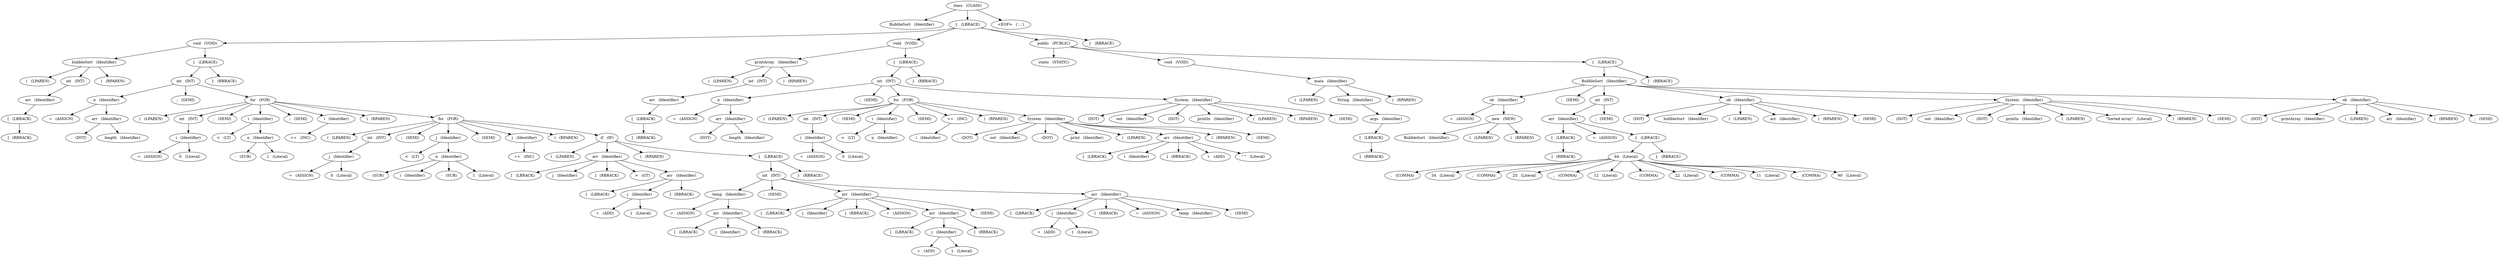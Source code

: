 digraph G {
	graph [bb="0,0,8214.1,972"];
	node [label="\N"];
	"class        CLASS    (0)"	 [height=0.5,
		label="class   (CLASS)",
		pos="3162,954",
		width=1.8957];
	"BubbleSort        Identifier    (1)"	 [height=0.5,
		label="BubbleSort   (Identifier)",
		pos="2984,882",
		width=2.69];
	"class        CLASS    (0)" -> "BubbleSort        Identifier    (1)"	 [pos="e,3024.7,898.45 3124.7,938.91 3098.4,928.27 3063,913.92 3034.2,902.28"];
	"{        LBRACE    (2)"	 [height=0.5,
		label="{   (LBRACE)",
		pos="3162,882",
		width=1.7512];
	"class        CLASS    (0)" -> "{        LBRACE    (2)"	 [pos="e,3162,900.41 3162,935.83 3162,928.13 3162,918.97 3162,910.42"];
	"<EOF>        '...'    (217)"	 [height=0.5,
		label="<EOF>   ('...')",
		pos="3305,882",
		width=1.7151];
	"class        CLASS    (0)" -> "<EOF>        '...'    (217)"	 [pos="e,3273.9,897.69 3193.8,938.02 3214.8,927.46 3242.4,913.53 3264.9,902.2"];
	"void        VOID    (3)"	 [height=0.5,
		label="void   (VOID)",
		pos="675.04,810",
		width=1.7151];
	"{        LBRACE    (2)" -> "void        VOID    (3)"	 [pos="e,737.03,810.56 3117.4,869.21 3108.4,867.09 3099,865.2 3090,864 2853.2,832.15 1123.7,814.21 747.25,810.66"];
	"void        VOID    (99)"	 [height=0.5,
		label="void   (VOID)",
		pos="2970,810",
		width=1.7151];
	"{        LBRACE    (2)" -> "void        VOID    (99)"	 [pos="e,3008,824.25 3123.7,867.6 3093.1,856.14 3050.1,840.03 3017.4,827.76"];
	"public        PUBLIC    (152)"	 [height=0.5,
		label="public   (PUBLIC)",
		pos="3528,810",
		width=2.1484];
	"{        LBRACE    (2)" -> "public        PUBLIC    (152)"	 [pos="e,3464.7,820.44 3208.8,869.85 3217.2,867.81 3225.9,865.77 3234,864 3308.8,847.8 3395,832.34 3454.7,822.15"];
	"}        RBRACE    (216)"	 [height=0.5,
		label="}   (RBRACE)",
		pos="3687,810",
		width=1.7693];
	"{        LBRACE    (2)" -> "}        RBRACE    (216)"	 [pos="e,3640.9,822.46 3207.5,869.53 3216.3,867.44 3225.4,865.48 3234,864 3401.3,835.35 3446.8,856.38 3614,828 3619.5,827.07 3625.2,825.96 \
3630.8,824.74"];
	"bubbleSort        Identifier    (4)"	 [height=0.5,
		label="bubbleSort   (Identifier)",
		pos="308.04,738",
		width=2.6359];
	"void        VOID    (3)" -> "bubbleSort        Identifier    (4)"	 [pos="e,374.32,751 623.63,799.91 561.36,787.7 455.92,767.01 384.21,752.94"];
	"{        LBRACE    (11)"	 [height=0.5,
		label="{   (LBRACE)",
		pos="675.04,738",
		width=1.7512];
	"void        VOID    (3)" -> "{        LBRACE    (11)"	 [pos="e,675.04,756.41 675.04,791.83 675.04,784.13 675.04,774.97 675.04,766.42"];
	"(        LPAREN    (5)"	 [height=0.5,
		label="(   (LPAREN)",
		pos="117.04,666",
		width=1.6971];
	"bubbleSort        Identifier    (4)" -> "(        LPAREN    (5)"	 [pos="e,154.92,680.28 265.18,721.84 235.31,710.58 195.44,695.55 164.59,683.92"];
	"int        INT    (6)"	 [height=0.5,
		label="int   (INT)",
		pos="244.04,666",
		width=1.336];
	"bubbleSort        Identifier    (4)" -> "int        INT    (6)"	 [pos="e,259.24,683.1 292.22,720.2 284.36,711.35 274.72,700.51 266.14,690.86"];
	")        RPAREN    (10)"	 [height=0.5,
		label=")   (RPAREN)",
		pos="372.04,666",
		width=1.7151];
	"bubbleSort        Identifier    (4)" -> ")        RPAREN    (10)"	 [pos="e,356.41,683.59 323.86,720.2 331.61,711.48 341.08,700.83 349.57,691.28"];
	"arr        Identifier    (7)"	 [height=0.5,
		label="arr   (Identifier)",
		pos="134.04,594",
		width=1.8415];
	"int        INT    (6)" -> "arr        Identifier    (7)"	 [pos="e,159.66,610.77 219.9,650.2 204.72,640.26 184.89,627.28 168.11,616.3"];
	"[        LBRACK    (8)"	 [height=0.5,
		label="[   (LBRACK)",
		pos="63.044,522",
		width=1.7332];
	"arr        Identifier    (7)" -> "[        LBRACK    (8)"	 [pos="e,80.319,539.52 116.86,576.57 108.03,567.62 97.116,556.55 87.431,546.73"];
	"]        RBRACK    (9)"	 [height=0.5,
		label="]   (RBRACK)",
		pos="63.044,450",
		width=1.7512];
	"[        LBRACK    (8)" -> "]        RBRACK    (9)"	 [pos="e,63.044,468.41 63.044,503.83 63.044,496.13 63.044,486.97 63.044,478.42"];
	"int        INT    (12)"	 [height=0.5,
		label="int   (INT)",
		pos="610.04,666",
		width=1.336];
	"{        LBRACE    (11)" -> "int        INT    (12)"	 [pos="e,625.48,683.1 658.98,720.2 650.91,711.26 641.01,700.3 632.22,690.57"];
	"}        RBRACE    (98)"	 [height=0.5,
		label="}   (RBRACE)",
		pos="740.04,666",
		width=1.7693];
	"{        LBRACE    (11)" -> "}        RBRACE    (98)"	 [pos="e,724.16,683.59 691.11,720.2 698.98,711.48 708.6,700.83 717.22,691.28"];
	"n        Identifier    (13)"	 [height=0.5,
		label="n   (Identifier)",
		pos="349.04,594",
		width=1.6971];
	"int        INT    (12)" -> "n        Identifier    (13)"	 [pos="e,393.74,606.33 571.25,655.3 526.79,643.03 453.6,622.84 403.45,609.01"];
	";        SEMI    (18)"	 [height=0.5,
		label=";   (SEMI)",
		pos="610.04,594",
		width=1.336];
	"int        INT    (12)" -> ";        SEMI    (18)"	 [pos="e,610.04,612.41 610.04,647.83 610.04,640.13 610.04,630.97 610.04,622.42"];
	"for        FOR    (19)"	 [height=0.5,
		label="for   (FOR)",
		pos="860.04,594",
		width=1.4263];
	"int        INT    (12)" -> "for        FOR    (19)"	 [pos="e,819.27,604.99 646.78,654.2 653.51,652.1 660.48,649.95 667.04,648 715.11,633.69 770.22,618.38 809.22,607.73"];
	"=        ASSIGN    (14)"	 [height=0.5,
		label="=   (ASSIGN)",
		pos="204.04,522",
		width=1.6971];
	"n        Identifier    (13)" -> "=        ASSIGN    (14)"	 [pos="e,235.45,537.59 317.58,578.38 296.21,567.76 267.73,553.62 244.65,542.16"];
	"arr        Identifier    (15)"	 [height=0.5,
		label="arr   (Identifier)",
		pos="349.04,522",
		width=1.8415];
	"n        Identifier    (13)" -> "arr        Identifier    (15)"	 [pos="e,349.04,540.41 349.04,575.83 349.04,568.13 349.04,558.97 349.04,550.42"];
	".        DOT    (16)"	 [height=0.5,
		label=".   (DOT)",
		pos="266.04,450",
		width=1.2277];
	"arr        Identifier    (15)" -> ".        DOT    (16)"	 [pos="e,285.1,466.53 328.95,504.57 318.12,495.17 304.6,483.44 292.87,473.27"];
	"length        Identifier    (17)"	 [height=0.5,
		label="length   (Identifier)",
		pos="407.04,450",
		width=2.1845];
	"arr        Identifier    (15)" -> "length        Identifier    (17)"	 [pos="e,392.67,467.84 363.38,504.2 370.28,495.63 378.69,485.2 386.27,475.78"];
	"(        LPAREN    (20)"	 [height=0.5,
		label="(   (LPAREN)",
		pos="494.04,522",
		width=1.6971];
	"for        FOR    (19)" -> "(        LPAREN    (20)"	 [pos="e,539.49,534.19 813.19,586.51 754.65,576.91 651.55,559.21 564.04,540 559.31,538.96 554.42,537.83 549.52,536.65"];
	"int        INT    (21)"	 [height=0.5,
		label="int   (INT)",
		pos="621.04,522",
		width=1.336];
	"for        FOR    (19)" -> "int        INT    (21)"	 [pos="e,657.81,533.71 820.22,582.4 783.31,571.6 726.89,554.96 678.04,540 674.57,538.93 670.97,537.82 667.36,536.7"];
	";        SEMI    (25)"	 [height=0.5,
		label=";   (SEMI)",
		pos="735.04,522",
		width=1.336];
	"for        FOR    (19)" -> ";        SEMI    (25)"	 [pos="e,761.39,537.17 833.23,578.55 814.81,567.95 790.19,553.76 770.2,542.25"];
	"i        Identifier    (26)"	 [height=0.5,
		label="i   (Identifier)",
		pos="860.04,522",
		width=1.6429];
	"for        FOR    (19)" -> "i        Identifier    (26)"	 [pos="e,860.04,540.41 860.04,575.83 860.04,568.13 860.04,558.97 860.04,550.42"];
	";        SEMI    (31)"	 [height=0.5,
		label=";   (SEMI)",
		pos="985.04,522",
		width=1.336];
	"for        FOR    (19)" -> ";        SEMI    (31)"	 [pos="e,958.7,537.17 886.86,578.55 905.27,567.95 929.9,553.76 949.89,542.25"];
	"i        Identifier    (32)"	 [height=0.5,
		label="i   (Identifier)",
		pos="1110,522",
		width=1.6429];
	"for        FOR    (19)" -> "i        Identifier    (32)"	 [pos="e,1066.9,534.41 899.93,582.51 942.53,570.24 1010.2,550.74 1057.2,537.21"];
	")        RPAREN    (34)"	 [height=0.5,
		label=")   (RPAREN)",
		pos="1249,522",
		width=1.7151];
	"for        FOR    (19)" -> ")        RPAREN    (34)"	 [pos="e,1203.3,534.16 907.68,587.13 970.06,577.85 1082.7,560.14 1178,540 1183,538.94 1188.2,537.77 1193.4,536.55"];
	"for        FOR    (35)"	 [height=0.5,
		label="for   (FOR)",
		pos="1484,522",
		width=1.4263];
	"for        FOR    (19)" -> "for        FOR    (35)"	 [pos="e,1434.9,527.67 909.01,588.35 1022.3,575.28 1302.3,542.97 1424.9,528.82"];
	"i        Identifier    (22)"	 [height=0.5,
		label="i   (Identifier)",
		pos="621.04,450",
		width=1.6429];
	"int        INT    (21)" -> "i        Identifier    (22)"	 [pos="e,621.04,468.41 621.04,503.83 621.04,496.13 621.04,486.97 621.04,478.42"];
	"=        ASSIGN    (23)"	 [height=0.5,
		label="=   (ASSIGN)",
		pos="495.04,378",
		width=1.6971];
	"i        Identifier    (22)" -> "=        ASSIGN    (23)"	 [pos="e,523.37,394.18 593.08,434.02 575.18,423.79 551.75,410.4 532.28,399.28"];
	"0        Literal    (24)"	 [height=0.5,
		label="0   (Literal)",
		pos="626.04,378",
		width=1.4443];
	"i        Identifier    (22)" -> "0        Literal    (24)"	 [pos="e,624.77,396.41 622.31,431.83 622.84,424.13 623.48,414.97 624.07,406.42"];
	"<        LT    (27)"	 [height=0.5,
		label="<   (LT)",
		pos="741.04,450",
		width=1.1193];
	"i        Identifier    (26)" -> "<        LT    (27)"	 [pos="e,765.23,464.64 833.34,505.84 815.79,495.22 792.71,481.26 774.01,469.95"];
	"n        Identifier    (28)"	 [height=0.5,
		label="n   (Identifier)",
		pos="860.04,450",
		width=1.6971];
	"i        Identifier    (26)" -> "n        Identifier    (28)"	 [pos="e,860.04,468.41 860.04,503.83 860.04,496.13 860.04,486.97 860.04,478.42"];
	"-        SUB    (29)"	 [height=0.5,
		label="-   (SUB)",
		pos="803.04,378",
		width=1.2277];
	"n        Identifier    (28)" -> "-        SUB    (29)"	 [pos="e,816.78,395.34 845.95,432.2 839.07,423.51 830.66,412.89 823.12,403.36"];
	"1        Literal    (30)"	 [height=0.5,
		label="1   (Literal)",
		pos="917.04,378",
		width=1.4443];
	"n        Identifier    (28)" -> "1        Literal    (30)"	 [pos="e,903.12,395.59 874.13,432.2 880.97,423.57 889.3,413.04 896.8,403.57"];
	"++        INC    (33)"	 [height=0.5,
		label="++   (INC)",
		pos="989.04,450",
		width=1.3902];
	"i        Identifier    (32)" -> "++        INC    (33)"	 [pos="e,1015.3,465.61 1082.9,505.84 1065.5,495.51 1042.8,482 1024.1,470.86"];
	"(        LPAREN    (36)"	 [height=0.5,
		label="(   (LPAREN)",
		pos="1118,450",
		width=1.6971];
	"for        FOR    (35)" -> "(        LPAREN    (36)"	 [pos="e,1163.5,462.19 1437.2,514.51 1378.7,504.91 1275.5,487.21 1188,468 1183.3,466.96 1178.4,465.83 1173.5,464.65"];
	"int        INT    (37)"	 [height=0.5,
		label="int   (INT)",
		pos="1245,450",
		width=1.336];
	"for        FOR    (35)" -> "int        INT    (37)"	 [pos="e,1281.8,461.71 1444.2,510.4 1407.3,499.6 1350.9,482.96 1302,468 1298.6,466.93 1295,465.82 1291.4,464.7"];
	";        SEMI    (41)"	 [height=0.5,
		label=";   (SEMI)",
		pos="1359,450",
		width=1.336];
	"for        FOR    (35)" -> ";        SEMI    (41)"	 [pos="e,1385.4,465.17 1457.2,506.55 1438.8,495.95 1414.2,481.76 1394.2,470.25"];
	"j        Identifier    (42)"	 [height=0.5,
		label="j   (Identifier)",
		pos="1484,450",
		width=1.6429];
	"for        FOR    (35)" -> "j        Identifier    (42)"	 [pos="e,1484,468.41 1484,503.83 1484,496.13 1484,486.97 1484,478.42"];
	";        SEMI    (49)"	 [height=0.5,
		label=";   (SEMI)",
		pos="1609,450",
		width=1.336];
	"for        FOR    (35)" -> ";        SEMI    (49)"	 [pos="e,1582.7,465.17 1510.9,506.55 1529.3,495.95 1553.9,481.76 1573.9,470.25"];
	"j        Identifier    (50)"	 [height=0.5,
		label="j   (Identifier)",
		pos="1734,450",
		width=1.6429];
	"for        FOR    (35)" -> "j        Identifier    (50)"	 [pos="e,1690.9,462.41 1523.9,510.51 1566.5,498.24 1634.2,478.74 1681.2,465.21"];
	")        RPAREN    (52)"	 [height=0.5,
		label=")   (RPAREN)",
		pos="1873,450",
		width=1.7151];
	"for        FOR    (35)" -> ")        RPAREN    (52)"	 [pos="e,1827.3,462.16 1531.7,515.13 1594.1,505.85 1706.7,488.14 1802,468 1807,466.94 1812.2,465.77 1817.4,464.55"];
	"if        IF    (53)"	 [height=0.5,
		label="if   (IF)",
		pos="2010,450",
		width=1.0291];
	"for        FOR    (35)" -> "if        IF    (53)"	 [pos="e,1978.4,459.67 1534.5,518.56 1619.5,512.2 1796.6,496.59 1944,468 1952.1,466.44 1960.6,464.42 1968.7,462.29"];
	"j        Identifier    (38)"	 [height=0.5,
		label="j   (Identifier)",
		pos="1128,378",
		width=1.6429];
	"int        INT    (37)" -> "j        Identifier    (38)"	 [pos="e,1154.3,394.17 1219.9,434.55 1203.3,424.33 1181.3,410.77 1163,399.5"];
	"=        ASSIGN    (39)"	 [height=0.5,
		label="=   (ASSIGN)",
		pos="997.04,306",
		width=1.6971];
	"j        Identifier    (38)" -> "=        ASSIGN    (39)"	 [pos="e,1026.2,322.01 1099.3,362.2 1080.4,351.81 1055.5,338.11 1035,326.84"];
	"0        Literal    (40)"	 [height=0.5,
		label="0   (Literal)",
		pos="1128,306",
		width=1.4443];
	"j        Identifier    (38)" -> "0        Literal    (40)"	 [pos="e,1128,324.41 1128,359.83 1128,352.13 1128,342.97 1128,334.42"];
	"<        LT    (43)"	 [height=0.5,
		label="<   (LT)",
		pos="1365,378",
		width=1.1193];
	"j        Identifier    (42)" -> "<        LT    (43)"	 [pos="e,1389.2,392.64 1457.3,433.84 1439.8,423.22 1416.7,409.26 1398,397.95"];
	"n        Identifier    (44)"	 [height=0.5,
		label="n   (Identifier)",
		pos="1484,378",
		width=1.6971];
	"j        Identifier    (42)" -> "n        Identifier    (44)"	 [pos="e,1484,396.41 1484,431.83 1484,424.13 1484,414.97 1484,406.42"];
	"-        SUB    (45)"	 [height=0.5,
		label="-   (SUB)",
		pos="1242,306",
		width=1.2277];
	"n        Identifier    (44)" -> "-        SUB    (45)"	 [pos="e,1275.9,317.77 1438.8,365.74 1400.4,355.18 1343.9,339.27 1295,324 1291.9,323.03 1288.7,322 1285.5,320.96"];
	"i        Identifier    (46)"	 [height=0.5,
		label="i   (Identifier)",
		pos="1363,306",
		width=1.6429];
	"n        Identifier    (44)" -> "i        Identifier    (46)"	 [pos="e,1390.1,322.1 1456.9,361.84 1439.8,351.65 1417.5,338.38 1398.9,327.33"];
	"-        SUB    (47)"	 [height=0.5,
		label="-   (SUB)",
		pos="1484,306",
		width=1.2277];
	"n        Identifier    (44)" -> "-        SUB    (47)"	 [pos="e,1484,324.41 1484,359.83 1484,352.13 1484,342.97 1484,334.42"];
	"1        Literal    (48)"	 [height=0.5,
		label="1   (Literal)",
		pos="1598,306",
		width=1.4443];
	"n        Identifier    (44)" -> "1        Literal    (48)"	 [pos="e,1572.7,322.03 1509.9,361.66 1525.9,351.56 1546.6,338.47 1564,327.53"];
	"++        INC    (51)"	 [height=0.5,
		label="++   (INC)",
		pos="1734,378",
		width=1.3902];
	"j        Identifier    (50)" -> "++        INC    (51)"	 [pos="e,1734,396.41 1734,431.83 1734,424.13 1734,414.97 1734,406.42"];
	"(        LPAREN    (54)"	 [height=0.5,
		label="(   (LPAREN)",
		pos="1865,378",
		width=1.6971];
	"if        IF    (53)" -> "(        LPAREN    (54)"	 [pos="e,1896.3,393.52 1984.1,437.13 1962.2,426.25 1930.5,410.48 1905.3,397.97"];
	"arr        Identifier    (55)"	 [height=0.5,
		label="arr   (Identifier)",
		pos="2010,378",
		width=1.8415];
	"if        IF    (53)" -> "arr        Identifier    (55)"	 [pos="e,2010,396.41 2010,431.83 2010,424.13 2010,414.97 2010,406.42"];
	")        RPAREN    (66)"	 [height=0.5,
		label=")   (RPAREN)",
		pos="2156,378",
		width=1.7151];
	"if        IF    (53)" -> ")        RPAREN    (66)"	 [pos="e,2124.6,393.52 2036.1,437.13 2058.2,426.25 2090.2,410.48 2115.6,397.97"];
	"{        LBRACE    (67)"	 [height=0.5,
		label="{   (LBRACE)",
		pos="2549,378",
		width=1.7512];
	"if        IF    (53)" -> "{        LBRACE    (67)"	 [pos="e,2486.3,380.06 2038.4,438.25 2045.1,435.86 2052.3,433.6 2059,432 2204.5,397.79 2379.6,385.13 2476.1,380.53"];
	"[        LBRACK    (56)"	 [height=0.5,
		label="[   (LBRACK)",
		pos="1730,306",
		width=1.7332];
	"arr        Identifier    (55)" -> "[        LBRACK    (56)"	 [pos="e,1777,318.07 1961.6,365.54 1913,353.05 1838.3,333.83 1786.9,320.62"];
	"j        Identifier    (57)"	 [height=0.5,
		label="j   (Identifier)",
		pos="1870,306",
		width=1.6429];
	"arr        Identifier    (55)" -> "j        Identifier    (57)"	 [pos="e,1900.5,321.69 1979,362.02 1958.5,351.51 1931.6,337.66 1909.6,326.36"];
	"]        RBRACK    (58)"	 [height=0.5,
		label="]   (RBRACK)",
		pos="2010,306",
		width=1.7512];
	"arr        Identifier    (55)" -> "]        RBRACK    (58)"	 [pos="e,2010,324.41 2010,359.83 2010,352.13 2010,342.97 2010,334.42"];
	">        GT    (59)"	 [height=0.5,
		label=">   (GT)",
		pos="2132,306",
		width=1.1374];
	"arr        Identifier    (55)" -> ">        GT    (59)"	 [pos="e,2107.5,320.49 2038,361.48 2056.1,350.8 2079.8,336.85 2098.8,325.6"];
	"arr        Identifier    (60)"	 [height=0.5,
		label="arr   (Identifier)",
		pos="2257,306",
		width=1.8415];
	"arr        Identifier    (55)" -> "arr        Identifier    (60)"	 [pos="e,2211.6,319.24 2055.3,364.79 2096.7,352.75 2157.8,334.94 2201.9,322.07"];
	"[        LBRACK    (61)"	 [height=0.5,
		label="[   (LBRACK)",
		pos="1977,234",
		width=1.7332];
	"arr        Identifier    (60)" -> "[        LBRACK    (61)"	 [pos="e,2024,246.07 2208.6,293.54 2160,281.05 2085.3,261.83 2033.9,248.62"];
	"j        Identifier    (62)"	 [height=0.5,
		label="j   (Identifier)",
		pos="2117,234",
		width=1.6429];
	"arr        Identifier    (60)" -> "j        Identifier    (62)"	 [pos="e,2147.5,249.69 2226,290.02 2205.5,279.51 2178.6,265.66 2156.6,254.36"];
	"]        RBRACK    (65)"	 [height=0.5,
		label="]   (RBRACK)",
		pos="2257,234",
		width=1.7512];
	"arr        Identifier    (60)" -> "]        RBRACK    (65)"	 [pos="e,2257,252.41 2257,287.83 2257,280.13 2257,270.97 2257,262.42"];
	"+        ADD    (63)"	 [height=0.5,
		label="+   (ADD)",
		pos="2004,162",
		width=1.336];
	"j        Identifier    (62)" -> "+        ADD    (63)"	 [pos="e,2028.4,177.53 2091.4,217.66 2075.3,207.42 2054.4,194.1 2037.1,183.07"];
	"1        Literal    (64)"	 [height=0.5,
		label="1   (Literal)",
		pos="2122,162",
		width=1.4443];
	"j        Identifier    (62)" -> "1        Literal    (64)"	 [pos="e,2120.8,180.41 2118.3,215.83 2118.8,208.13 2119.5,198.97 2120.1,190.42"];
	"int        INT    (68)"	 [height=0.5,
		label="int   (INT)",
		pos="2552,306",
		width=1.336];
	"{        LBRACE    (67)" -> "int        INT    (68)"	 [pos="e,2551.3,324.41 2549.8,359.83 2550.1,352.13 2550.5,342.97 2550.9,334.42"];
	"}        RBRACE    (97)"	 [height=0.5,
		label="}   (RBRACE)",
		pos="2682,306",
		width=1.7693];
	"{        LBRACE    (67)" -> "}        RBRACE    (97)"	 [pos="e,2652.1,322.18 2578.6,362.02 2597.6,351.7 2622.6,338.16 2643.3,326.98"];
	"temp        Identifier    (69)"	 [height=0.5,
		label="temp   (Identifier)",
		pos="2413,234",
		width=2.0762];
	"int        INT    (68)" -> "temp        Identifier    (69)"	 [pos="e,2444.9,250.48 2523.6,291.26 2503.5,280.84 2476.2,266.73 2453.8,255.12"];
	";        SEMI    (75)"	 [height=0.5,
		label=";   (SEMI)",
		pos="2554,234",
		width=1.336];
	"int        INT    (68)" -> ";        SEMI    (75)"	 [pos="e,2553.5,252.41 2552.5,287.83 2552.8,280.13 2553,270.97 2553.3,262.42"];
	"arr        Identifier    (76)"	 [height=0.5,
		label="arr   (Identifier)",
		pos="2835,234",
		width=1.8415];
	"int        INT    (68)" -> "arr        Identifier    (76)"	 [pos="e,2783.2,245.29 2588.4,294.09 2595.2,291.97 2602.3,289.86 2609,288 2664.2,272.73 2727.5,257.81 2773.1,247.54"];
	"arr        Identifier    (88)"	 [height=0.5,
		label="arr   (Identifier)",
		pos="3662,234",
		width=1.8415];
	"int        INT    (68)" -> "arr        Identifier    (88)"	 [pos="e,3595.6,235.2 2587,293.44 2594.2,291.28 2601.8,289.31 2609,288 2796.6,254.15 3375.7,239.64 3585.3,235.4"];
	"=        ASSIGN    (70)"	 [height=0.5,
		label="=   (ASSIGN)",
		pos="2263,162",
		width=1.6971];
	"temp        Identifier    (69)" -> "=        ASSIGN    (70)"	 [pos="e,2295.1,177.36 2379.4,217.84 2357.1,207.15 2327.8,193.07 2304.1,181.72"];
	"arr        Identifier    (71)"	 [height=0.5,
		label="arr   (Identifier)",
		pos="2408,162",
		width=1.8415];
	"temp        Identifier    (69)" -> "arr        Identifier    (71)"	 [pos="e,2409.3,180.41 2411.8,215.83 2411.2,208.13 2410.6,198.97 2410,190.42"];
	"[        LBRACK    (72)"	 [height=0.5,
		label="[   (LBRACK)",
		pos="2268,90",
		width=1.7332];
	"arr        Identifier    (71)" -> "[        LBRACK    (72)"	 [pos="e,2299,105.93 2377,146.02 2356.7,135.58 2330,121.85 2308.1,110.59"];
	"j        Identifier    (73)"	 [height=0.5,
		label="j   (Identifier)",
		pos="2408,90",
		width=1.6429];
	"arr        Identifier    (71)" -> "j        Identifier    (73)"	 [pos="e,2408,108.41 2408,143.83 2408,136.13 2408,126.97 2408,118.42"];
	"]        RBRACK    (74)"	 [height=0.5,
		label="]   (RBRACK)",
		pos="2548,90",
		width=1.7512];
	"arr        Identifier    (71)" -> "]        RBRACK    (74)"	 [pos="e,2517.1,105.93 2439.1,146.02 2459.4,135.58 2486.1,121.85 2508,110.59"];
	"[        LBRACK    (77)"	 [height=0.5,
		label="[   (LBRACK)",
		pos="2555,162",
		width=1.7332];
	"arr        Identifier    (76)" -> "[        LBRACK    (77)"	 [pos="e,2602,174.07 2786.6,221.54 2738,209.05 2663.3,189.83 2611.9,176.62"];
	"j        Identifier    (78)"	 [height=0.5,
		label="j   (Identifier)",
		pos="2695,162",
		width=1.6429];
	"arr        Identifier    (76)" -> "j        Identifier    (78)"	 [pos="e,2725.5,177.69 2804,218.02 2783.5,207.51 2756.6,193.66 2734.6,182.36"];
	"]        RBRACK    (79)"	 [height=0.5,
		label="]   (RBRACK)",
		pos="2835,162",
		width=1.7512];
	"arr        Identifier    (76)" -> "]        RBRACK    (79)"	 [pos="e,2835,180.41 2835,215.83 2835,208.13 2835,198.97 2835,190.42"];
	"=        ASSIGN    (80)"	 [height=0.5,
		label="=   (ASSIGN)",
		pos="2977,162",
		width=1.6971];
	"arr        Identifier    (76)" -> "=        ASSIGN    (80)"	 [pos="e,2946.1,177.69 2866.6,218.02 2887.3,207.51 2914.6,193.66 2936.9,182.36"];
	"arr        Identifier    (81)"	 [height=0.5,
		label="arr   (Identifier)",
		pos="3122,162",
		width=1.8415];
	"arr        Identifier    (76)" -> "arr        Identifier    (81)"	 [pos="e,3073.2,174.24 2884.1,221.7 2933.7,209.25 3010.5,189.99 3063.3,176.73"];
	";        SEMI    (87)"	 [height=0.5,
		label=";   (SEMI)",
		pos="3254,162",
		width=1.336];
	"arr        Identifier    (76)" -> ";        SEMI    (87)"	 [pos="e,3218.4,174.2 2897.4,227.72 2970,219.72 3093.2,203.99 3197,180 3200.9,179.12 3204.8,178.11 3208.7,177.02"];
	"[        LBRACK    (82)"	 [height=0.5,
		label="[   (LBRACK)",
		pos="2982,90",
		width=1.7332];
	"arr        Identifier    (81)" -> "[        LBRACK    (82)"	 [pos="e,3013,105.93 3091,146.02 3070.7,135.58 3044,121.85 3022.1,110.59"];
	"j        Identifier    (83)"	 [height=0.5,
		label="j   (Identifier)",
		pos="3122,90",
		width=1.6429];
	"arr        Identifier    (81)" -> "j        Identifier    (83)"	 [pos="e,3122,108.41 3122,143.83 3122,136.13 3122,126.97 3122,118.42"];
	"]        RBRACK    (86)"	 [height=0.5,
		label="]   (RBRACK)",
		pos="3262,90",
		width=1.7512];
	"arr        Identifier    (81)" -> "]        RBRACK    (86)"	 [pos="e,3231.1,105.93 3153.1,146.02 3173.4,135.58 3200.1,121.85 3222,110.59"];
	"+        ADD    (84)"	 [height=0.5,
		label="+   (ADD)",
		pos="3063,18",
		width=1.336];
	"j        Identifier    (83)" -> "+        ADD    (84)"	 [pos="e,3077.3,35.345 3107.5,72.202 3100.3,63.506 3091.6,52.887 3083.8,43.36"];
	"1        Literal    (85)"	 [height=0.5,
		label="1   (Literal)",
		pos="3181,18",
		width=1.4443];
	"j        Identifier    (83)" -> "1        Literal    (85)"	 [pos="e,3166.8,35.345 3136.6,72.202 3143.8,63.506 3152.5,52.887 3160.3,43.36"];
	"[        LBRACK    (89)"	 [height=0.5,
		label="[   (LBRACK)",
		pos="3382,162",
		width=1.7332];
	"arr        Identifier    (88)" -> "[        LBRACK    (89)"	 [pos="e,3429,174.07 3613.6,221.54 3565,209.05 3490.3,189.83 3438.9,176.62"];
	"j        Identifier    (90)"	 [height=0.5,
		label="j   (Identifier)",
		pos="3522,162",
		width=1.6429];
	"arr        Identifier    (88)" -> "j        Identifier    (90)"	 [pos="e,3552.5,177.69 3631,218.02 3610.5,207.51 3583.6,193.66 3561.6,182.36"];
	"]        RBRACK    (93)"	 [height=0.5,
		label="]   (RBRACK)",
		pos="3662,162",
		width=1.7512];
	"arr        Identifier    (88)" -> "]        RBRACK    (93)"	 [pos="e,3662,180.41 3662,215.83 3662,208.13 3662,198.97 3662,190.42"];
	"=        ASSIGN    (94)"	 [height=0.5,
		label="=   (ASSIGN)",
		pos="3804,162",
		width=1.6971];
	"arr        Identifier    (88)" -> "=        ASSIGN    (94)"	 [pos="e,3773.1,177.69 3693.6,218.02 3714.3,207.51 3741.6,193.66 3763.9,182.36"];
	"temp        Identifier    (95)"	 [height=0.5,
		label="temp   (Identifier)",
		pos="3958,162",
		width=2.0762];
	"arr        Identifier    (88)" -> "temp        Identifier    (95)"	 [pos="e,3905.3,174.82 3711.6,221.95 3762.1,209.66 3840.6,190.57 3895.4,177.24"];
	";        SEMI    (96)"	 [height=0.5,
		label=";   (SEMI)",
		pos="4099,162",
		width=1.336];
	"arr        Identifier    (88)" -> ";        SEMI    (96)"	 [pos="e,4063.4,174.24 3725.2,228.25 3801,220.59 3931.9,205.04 4042,180 4045.9,179.13 4049.8,178.13 4053.7,177.05"];
	"+        ADD    (91)"	 [height=0.5,
		label="+   (ADD)",
		pos="3463,90",
		width=1.336];
	"j        Identifier    (90)" -> "+        ADD    (91)"	 [pos="e,3477.3,107.34 3507.5,144.2 3500.3,135.51 3491.6,124.89 3483.8,115.36"];
	"1        Literal    (92)"	 [height=0.5,
		label="1   (Literal)",
		pos="3581,90",
		width=1.4443];
	"j        Identifier    (90)" -> "1        Literal    (92)"	 [pos="e,3566.8,107.34 3536.6,144.2 3543.8,135.51 3552.5,124.89 3560.3,115.36"];
	"printArray        Identifier    (100)"	 [height=0.5,
		label="printArray   (Identifier)",
		pos="2743,738",
		width=2.5998];
	"void        VOID    (99)" -> "printArray        Identifier    (100)"	 [pos="e,2791.8,753.46 2928.1,796.71 2892.5,785.41 2841,769.07 2801.3,756.49"];
	"{        LBRACE    (107)"	 [height=0.5,
		label="{   (LBRACE)",
		pos="2970,738",
		width=1.7512];
	"void        VOID    (99)" -> "{        LBRACE    (107)"	 [pos="e,2970,756.41 2970,791.83 2970,784.13 2970,774.97 2970,766.42"];
	"(        LPAREN    (101)"	 [height=0.5,
		label="(   (LPAREN)",
		pos="2526,666",
		width=1.6971];
	"printArray        Identifier    (100)" -> "(        LPAREN    (101)"	 [pos="e,2566.8,679.53 2696,722.38 2660.8,710.7 2612.7,694.75 2576.7,682.79"];
	"int        INT    (102)"	 [height=0.5,
		label="int   (INT)",
		pos="2653,666",
		width=1.336];
	"printArray        Identifier    (100)" -> "int        INT    (102)"	 [pos="e,2673.5,682.36 2720.8,720.2 2708.9,710.71 2694.2,698.92 2681.5,688.76"];
	")        RPAREN    (106)"	 [height=0.5,
		label=")   (RPAREN)",
		pos="2781,666",
		width=1.7151];
	"printArray        Identifier    (100)" -> ")        RPAREN    (106)"	 [pos="e,2771.6,683.91 2752.6,719.83 2756.9,711.67 2762.1,701.87 2766.9,692.88"];
	"arr        Identifier    (103)"	 [height=0.5,
		label="arr   (Identifier)",
		pos="2202,594",
		width=1.8415];
	"int        INT    (102)" -> "arr        Identifier    (103)"	 [pos="e,2262.3,601.69 2617.4,653.73 2610.4,651.6 2603,649.57 2596,648 2565.2,641.08 2377.3,616.48 2272.5,603"];
	"[        LBRACK    (104)"	 [height=0.5,
		label="[   (LBRACK)",
		pos="2131,522",
		width=1.7332];
	"arr        Identifier    (103)" -> "[        LBRACK    (104)"	 [pos="e,2148.3,539.52 2184.9,576.57 2176,567.62 2165.1,556.55 2155.4,546.73"];
	"]        RBRACK    (105)"	 [height=0.5,
		label="]   (RBRACK)",
		pos="2131,450",
		width=1.7512];
	"[        LBRACK    (104)" -> "]        RBRACK    (105)"	 [pos="e,2131,468.41 2131,503.83 2131,496.13 2131,486.97 2131,478.42"];
	"int        INT    (108)"	 [height=0.5,
		label="int   (INT)",
		pos="2932,666",
		width=1.336];
	"{        LBRACE    (107)" -> "int        INT    (108)"	 [pos="e,2941.5,683.91 2960.5,719.83 2956.1,711.67 2951,701.87 2946.2,692.88"];
	"}        RBRACE    (151)"	 [height=0.5,
		label="}   (RBRACE)",
		pos="3062,666",
		width=1.7693];
	"{        LBRACE    (107)" -> "}        RBRACE    (151)"	 [pos="e,3040.4,682.94 2991.8,720.94 3004,711.43 3019.3,699.47 3032.5,689.13"];
	"n        Identifier    (109)"	 [height=0.5,
		label="n   (Identifier)",
		pos="2417,594",
		width=1.6971];
	"int        INT    (108)" -> "n        Identifier    (109)"	 [pos="e,2475.4,599.41 2891.5,656.07 2878.9,653.2 2864.9,650.25 2852,648 2723.3,625.57 2571.5,608.93 2485.5,600.41"];
	";        SEMI    (114)"	 [height=0.5,
		label=";   (SEMI)",
		pos="2874,594",
		width=1.336];
	"int        INT    (108)" -> ";        SEMI    (114)"	 [pos="e,2888,611.27 2918,648.57 2910.9,639.73 2902.1,628.82 2894.3,619.09"];
	"for        FOR    (115)"	 [height=0.5,
		label="for   (FOR)",
		pos="2991,594",
		width=1.4263];
	"int        INT    (108)" -> "for        FOR    (115)"	 [pos="e,2976.7,611.52 2946.3,648.57 2953.5,639.79 2962.4,628.98 2970.3,619.31"];
	"System        Identifier    (143)"	 [height=0.5,
		label="System   (Identifier)",
		pos="3938,594",
		width=2.3109];
	"int        INT    (108)" -> "System        Identifier    (143)"	 [pos="e,3855.1,596.07 2967,653.47 2974.2,651.31 2981.8,649.33 2989,648 3151.4,618.24 3639.3,602.02 3845,596.35"];
	"=        ASSIGN    (110)"	 [height=0.5,
		label="=   (ASSIGN)",
		pos="2272,522",
		width=1.6971];
	"n        Identifier    (109)" -> "=        ASSIGN    (110)"	 [pos="e,2303.4,537.59 2385.6,578.38 2364.2,567.76 2335.7,553.62 2312.6,542.16"];
	"arr        Identifier    (111)"	 [height=0.5,
		label="arr   (Identifier)",
		pos="2417,522",
		width=1.8415];
	"n        Identifier    (109)" -> "arr        Identifier    (111)"	 [pos="e,2417,540.41 2417,575.83 2417,568.13 2417,558.97 2417,550.42"];
	".        DOT    (112)"	 [height=0.5,
		label=".   (DOT)",
		pos="2335,450",
		width=1.2277];
	"arr        Identifier    (111)" -> ".        DOT    (112)"	 [pos="e,2353.9,466.53 2397.2,504.57 2386.5,495.17 2373.1,483.44 2361.5,473.27"];
	"length        Identifier    (113)"	 [height=0.5,
		label="length   (Identifier)",
		pos="2476,450",
		width=2.1845];
	"arr        Identifier    (111)" -> "length        Identifier    (113)"	 [pos="e,2461.4,467.84 2431.6,504.2 2438.6,495.63 2447.2,485.2 2454.9,475.78"];
	"(        LPAREN    (116)"	 [height=0.5,
		label="(   (LPAREN)",
		pos="2562,522",
		width=1.6971];
	"for        FOR    (115)" -> "(        LPAREN    (116)"	 [pos="e,2606.7,534.41 2953.5,581.67 2946.1,579.55 2938.4,577.53 2931,576 2800,548.67 2763.6,564.72 2632,540 2627,539.05 2621.8,537.95 \
2616.6,536.77"];
	"int        INT    (117)"	 [height=0.5,
		label="int   (INT)",
		pos="2689,522",
		width=1.336];
	"for        FOR    (115)" -> "int        INT    (117)"	 [pos="e,2725.1,534.05 2952.8,581.91 2945.6,579.81 2938.1,577.74 2931,576 2849.7,555.94 2827.2,560.65 2746,540 2742.4,539.08 2738.7,538.05 \
2734.9,536.98"];
	";        SEMI    (121)"	 [height=0.5,
		label=";   (SEMI)",
		pos="2803,522",
		width=1.336];
	"for        FOR    (115)" -> ";        SEMI    (121)"	 [pos="e,2836.8,534.94 2956.1,580.63 2925.1,568.74 2879.6,551.33 2846.3,538.57"];
	"i        Identifier    (122)"	 [height=0.5,
		label="i   (Identifier)",
		pos="2928,522",
		width=1.6429];
	"for        FOR    (115)" -> "i        Identifier    (122)"	 [pos="e,2943.4,539.52 2975.8,576.57 2968.1,567.79 2958.7,556.98 2950.2,547.31"];
	";        SEMI    (125)"	 [height=0.5,
		label=";   (SEMI)",
		pos="3053,522",
		width=1.336];
	"for        FOR    (115)" -> ";        SEMI    (125)"	 [pos="e,3038.2,539.27 3006.1,576.57 3013.7,567.73 3023.1,556.82 3031.4,547.09"];
	"++        INC    (126)"	 [height=0.5,
		label="++   (INC)",
		pos="3169,522",
		width=1.3902];
	"for        FOR    (115)" -> "++        INC    (126)"	 [pos="e,3135.6,535.54 3024.9,580.29 3053.7,568.64 3095.2,551.86 3126.3,539.29"];
	")        RPAREN    (128)"	 [height=0.5,
		label=")   (RPAREN)",
		pos="3299,522",
		width=1.7151];
	"for        FOR    (115)" -> ")        RPAREN    (128)"	 [pos="e,3252.5,533.97 3034.8,584.36 3082.4,573.8 3160.8,556.19 3228,540 3232.7,538.87 3237.6,537.68 3242.5,536.47"];
	"System        Identifier    (129)"	 [height=0.5,
		label="System   (Identifier)",
		pos="3462,522",
		width=2.3109];
	"for        FOR    (115)" -> "System        Identifier    (129)"	 [pos="e,3401.3,534.35 3039.6,587.89 3111.9,578.63 3251.8,559.99 3370,540 3376.8,538.85 3383.9,537.59 3391,536.29"];
	"i        Identifier    (118)"	 [height=0.5,
		label="i   (Identifier)",
		pos="2691,450",
		width=1.6429];
	"int        INT    (117)" -> "i        Identifier    (118)"	 [pos="e,2690.5,468.41 2689.5,503.83 2689.8,496.13 2690,486.97 2690.3,478.42"];
	"=        ASSIGN    (119)"	 [height=0.5,
		label="=   (ASSIGN)",
		pos="2691,378",
		width=1.6971];
	"i        Identifier    (118)" -> "=        ASSIGN    (119)"	 [pos="e,2691,396.41 2691,431.83 2691,424.13 2691,414.97 2691,406.42"];
	"0        Literal    (120)"	 [height=0.5,
		label="0   (Literal)",
		pos="2822,378",
		width=1.4443];
	"i        Identifier    (118)" -> "0        Literal    (120)"	 [pos="e,2794.3,393.27 2719.8,434.2 2739.1,423.6 2764.7,409.54 2785.4,398.14"];
	"<        LT    (123)"	 [height=0.5,
		label="<   (LT)",
		pos="2809,450",
		width=1.1193];
	"i        Identifier    (122)" -> "<        LT    (123)"	 [pos="e,2833.2,464.64 2901.3,505.84 2883.8,495.22 2860.7,481.26 2842,469.95"];
	"n        Identifier    (124)"	 [height=0.5,
		label="n   (Identifier)",
		pos="2928,450",
		width=1.6971];
	"i        Identifier    (122)" -> "n        Identifier    (124)"	 [pos="e,2928,468.41 2928,503.83 2928,496.13 2928,486.97 2928,478.42"];
	"i        Identifier    (127)"	 [height=0.5,
		label="i   (Identifier)",
		pos="3066,450",
		width=1.6429];
	"++        INC    (126)" -> "i        Identifier    (127)"	 [pos="e,3089.8,466.6 3145.9,505.84 3131.8,495.98 3113.6,483.22 3098.1,472.39"];
	".        DOT    (130)"	 [height=0.5,
		label=".   (DOT)",
		pos="3187,450",
		width=1.2277];
	"System        Identifier    (129)" -> ".        DOT    (130)"	 [pos="e,3220.5,461.88 3403.2,509.19 3358.3,499.04 3294.9,483.95 3240,468 3236.9,467.08 3233.6,466.08 3230.3,465.05"];
	"out        Identifier    (131)"	 [height=0.5,
		label="out   (Identifier)",
		pos="3317,450",
		width=1.8776];
	"System        Identifier    (129)" -> "out        Identifier    (131)"	 [pos="e,3349.2,465.95 3428.8,505.48 3407.9,495.09 3380.7,481.6 3358.4,470.53"];
	".        DOT    (132)"	 [height=0.5,
		label=".   (DOT)",
		pos="3447,450",
		width=1.2277];
	"System        Identifier    (129)" -> ".        DOT    (132)"	 [pos="e,3450.9,468.41 3458.3,503.83 3456.7,496.13 3454.7,486.97 3453,478.42"];
	"print        Identifier    (133)"	 [height=0.5,
		label="print   (Identifier)",
		pos="3583,450",
		width=2.0401];
	"System        Identifier    (129)" -> "print        Identifier    (133)"	 [pos="e,3555,466.69 3490.7,504.94 3507.3,495.09 3528.2,482.61 3546,472.03"];
	"(        LPAREN    (134)"	 [height=0.5,
		label="(   (LPAREN)",
		pos="3736,450",
		width=1.6971];
	"System        Identifier    (129)" -> "(        LPAREN    (134)"	 [pos="e,3690.3,462.02 3515.2,508.03 3562.7,495.55 3632.1,477.32 3680.3,464.64"];
	"arr        Identifier    (135)"	 [height=0.5,
		label="arr   (Identifier)",
		pos="3881,450",
		width=1.8415];
	"System        Identifier    (129)" -> "arr        Identifier    (135)"	 [pos="e,3832.4,462.38 3522.8,509.65 3533.2,507.67 3543.9,505.71 3554,504 3665.6,485.13 3694.9,489.22 3806,468 3811.4,466.98 3816.9,465.83 \
3822.5,464.62"];
	")        RPAREN    (141)"	 [height=0.5,
		label=")   (RPAREN)",
		pos="4027,450",
		width=1.7151];
	"System        Identifier    (129)" -> ")        RPAREN    (141)"	 [pos="e,3982.2,462.51 3521.8,509.38 3532.5,507.38 3543.6,505.49 3554,504 3731.6,478.74 3779.2,498.14 3956,468 3961.4,467.09 3966.9,465.99 \
3972.4,464.78"];
	";        SEMI    (142)"	 [height=0.5,
		label=";   (SEMI)",
		pos="4155,450",
		width=1.336];
	"System        Identifier    (129)" -> ";        SEMI    (142)"	 [pos="e,4120.1,462.48 3521.3,509.27 3532.1,507.26 3543.4,505.39 3554,504 3794.3,472.67 3859.9,512.8 4098,468 4102.1,467.23 4106.3,466.27 \
4110.5,465.18"];
	"[        LBRACK    (136)"	 [height=0.5,
		label="[   (LBRACK)",
		pos="3601,378",
		width=1.7332];
	"arr        Identifier    (135)" -> "[        LBRACK    (136)"	 [pos="e,3648,390.07 3832.6,437.54 3784,425.05 3709.3,405.83 3657.9,392.62"];
	"i        Identifier    (137)"	 [height=0.5,
		label="i   (Identifier)",
		pos="3741,378",
		width=1.6429];
	"arr        Identifier    (135)" -> "i        Identifier    (137)"	 [pos="e,3771.5,393.69 3850,434.02 3829.5,423.51 3802.6,409.66 3780.6,398.36"];
	"]        RBRACK    (138)"	 [height=0.5,
		label="]   (RBRACK)",
		pos="3881,378",
		width=1.7512];
	"arr        Identifier    (135)" -> "]        RBRACK    (138)"	 [pos="e,3881,396.41 3881,431.83 3881,424.13 3881,414.97 3881,406.42"];
	"+        ADD    (139)"	 [height=0.5,
		label="+   (ADD)",
		pos="4010,378",
		width=1.336];
	"arr        Identifier    (135)" -> "+        ADD    (139)"	 [pos="e,3983.1,393.05 3910.3,433.66 3929.3,423.08 3954.1,409.24 3974.2,398"];
	"\" \"        Literal    (140)"	 [height=0.5,
		label="\" \"   (Literal)",
		pos="4134,378",
		width=1.6068];
	"arr        Identifier    (135)" -> "\" \"        Literal    (140)"	 [pos="e,4091.1,390.22 3926.9,436.96 3970.4,424.58 4035.7,405.97 4081.4,392.99"];
	".        DOT    (144)"	 [height=0.5,
		label=".   (DOT)",
		pos="3607,522",
		width=1.2277];
	"System        Identifier    (143)" -> ".        DOT    (144)"	 [pos="e,3640.2,534.03 3870.3,583.49 3813.7,574.07 3731,558.84 3660,540 3656.7,539.11 3653.3,538.12 3649.8,537.08"];
	"out        Identifier    (145)"	 [height=0.5,
		label="out   (Identifier)",
		pos="3737,522",
		width=1.8776];
	"System        Identifier    (143)" -> "out        Identifier    (145)"	 [pos="e,3777.7,536.56 3894.9,578.55 3863.3,567.23 3820.3,551.84 3787.2,539.97"];
	".        DOT    (146)"	 [height=0.5,
		label=".   (DOT)",
		pos="3867,522",
		width=1.2277];
	"System        Identifier    (143)" -> ".        DOT    (146)"	 [pos="e,3883.9,539.1 3920.5,576.2 3911.6,567.18 3900.6,556.08 3891,546.28"];
	"println        Identifier    (147)"	 [height=0.5,
		label="println   (Identifier)",
		pos="4009,522",
		width=2.2206];
	"System        Identifier    (143)" -> "println        Identifier    (147)"	 [pos="e,3991.7,539.59 3955.6,576.2 3964.4,567.31 3975.1,556.4 3984.7,546.71"];
	"(        LPAREN    (148)"	 [height=0.5,
		label="(   (LPAREN)",
		pos="4168,522",
		width=1.6971];
	"System        Identifier    (143)" -> "(        LPAREN    (148)"	 [pos="e,4126.1,535.12 3985.4,579.17 4023.6,567.21 4077.2,550.43 4116.5,538.14"];
	")        RPAREN    (149)"	 [height=0.5,
		label=")   (RPAREN)",
		pos="4309,522",
		width=1.7151];
	"System        Identifier    (143)" -> ")        RPAREN    (149)"	 [pos="e,4262.9,534.19 4005,583.33 4066,573.28 4158.4,557.24 4238,540 4243,538.93 4248.1,537.77 4253.2,536.56"];
	";        SEMI    (150)"	 [height=0.5,
		label=";   (SEMI)",
		pos="4437,522",
		width=1.336];
	"System        Identifier    (143)" -> ";        SEMI    (150)"	 [pos="e,4401.7,534.26 4017.8,588.7 4106.9,581.76 4255,567.14 4380,540 4383.9,539.16 4387.9,538.16 4391.9,537.08"];
	"static        STATIC    (153)"	 [height=0.5,
		label="static   (STATIC)",
		pos="3528,738",
		width=2.0401];
	"public        PUBLIC    (152)" -> "static        STATIC    (153)"	 [pos="e,3528,756.41 3528,791.83 3528,784.13 3528,774.97 3528,766.42"];
	"void        VOID    (154)"	 [height=0.5,
		label="void   (VOID)",
		pos="3909,738",
		width=1.7151];
	"public        PUBLIC    (152)" -> "void        VOID    (154)"	 [pos="e,3855.9,747.3 3585.4,797.79 3594.9,795.81 3604.8,793.82 3614,792 3693.9,776.35 3786.1,759.69 3845.9,749.08"];
	"{        LBRACE    (162)"	 [height=0.5,
		label="{   (LBRACE)",
		pos="5292,738",
		width=1.7512];
	"public        PUBLIC    (152)" -> "{        LBRACE    (162)"	 [pos="e,5229,738.56 3582.4,797.13 3592.8,795.08 3603.7,793.23 3614,792 3931.7,753.94 4938.6,741.44 5218.9,738.66"];
	"main        Identifier    (155)"	 [height=0.5,
		label="main   (Identifier)",
		pos="4365,666",
		width=2.0762];
	"void        VOID    (154)" -> "main        Identifier    (155)"	 [pos="e,4302.4,675.89 3963.6,729.39 4045.6,716.43 4200.9,691.92 4292.4,677.47"];
	"(        LPAREN    (156)"	 [height=0.5,
		label="(   (LPAREN)",
		pos="4287,594",
		width=1.6971];
	"main        Identifier    (155)" -> "(        LPAREN    (156)"	 [pos="e,4305.8,611.27 4346.2,648.57 4336.3,639.46 4324.1,628.17 4313.3,618.22"];
	"String        Identifier    (157)"	 [height=0.5,
		label="String   (Identifier)",
		pos="4444,594",
		width=2.1665];
	"main        Identifier    (155)" -> "String        Identifier    (157)"	 [pos="e,4424.8,611.52 4384.2,648.57 4394.1,639.53 4406.4,628.33 4417.2,618.44"];
	")        RPAREN    (161)"	 [height=0.5,
		label=")   (RPAREN)",
		pos="4602,594",
		width=1.7151];
	"main        Identifier    (155)" -> ")        RPAREN    (161)"	 [pos="e,4559.2,607.02 4411.6,651.86 4451.3,639.8 4508.3,622.48 4549.6,609.94"];
	"args        Identifier    (158)"	 [height=0.5,
		label="args   (Identifier)",
		pos="4575,522",
		width=1.9859];
	"String        Identifier    (157)" -> "args        Identifier    (158)"	 [pos="e,4544.8,538.61 4474.4,577.3 4492.7,567.26 4516.1,554.37 4535.8,543.57"];
	"[        LBRACK    (159)"	 [height=0.5,
		label="[   (LBRACK)",
		pos="4524,450",
		width=1.7332];
	"args        Identifier    (158)" -> "[        LBRACK    (159)"	 [pos="e,4536.7,467.84 4562.4,504.2 4556.4,495.72 4549.1,485.41 4542.5,476.07"];
	"]        RBRACK    (160)"	 [height=0.5,
		label="]   (RBRACK)",
		pos="4524,378",
		width=1.7512];
	"[        LBRACK    (159)" -> "]        RBRACK    (160)"	 [pos="e,4524,396.41 4524,431.83 4524,424.13 4524,414.97 4524,406.42"];
	"BubbleSort        Identifier    (163)"	 [height=0.5,
		label="BubbleSort   (Identifier)",
		pos="5292,666",
		width=2.69];
	"{        LBRACE    (162)" -> "BubbleSort        Identifier    (163)"	 [pos="e,5292,684.41 5292,719.83 5292,712.13 5292,702.97 5292,694.42"];
	"}        RBRACE    (215)"	 [height=0.5,
		label="}   (RBRACE)",
		pos="5471,666",
		width=1.7693];
	"{        LBRACE    (162)" -> "}        RBRACE    (215)"	 [pos="e,5434.1,680.85 5328.7,723.26 5356.5,712.08 5394.8,696.65 5424.7,684.62"];
	"ob        Identifier    (164)"	 [height=0.5,
		label="ob   (Identifier)",
		pos="4966,594",
		width=1.8234];
	"BubbleSort        Identifier    (163)" -> "ob        Identifier    (164)"	 [pos="e,5017.3,605.32 5229.6,652.2 5171.4,639.36 5085.2,620.32 5027.4,607.55"];
	";        SEMI    (170)"	 [height=0.5,
		label=";   (SEMI)",
		pos="5178,594",
		width=1.336];
	"BubbleSort        Identifier    (163)" -> ";        SEMI    (170)"	 [pos="e,5202.7,609.55 5264.4,648.57 5248.4,638.43 5228.1,625.59 5211.2,614.92"];
	"int        INT    (171)"	 [height=0.5,
		label="int   (INT)",
		pos="5292,594",
		width=1.336];
	"BubbleSort        Identifier    (163)" -> "int        INT    (171)"	 [pos="e,5292,612.41 5292,647.83 5292,640.13 5292,630.97 5292,622.42"];
	"ob        Identifier    (192)"	 [height=0.5,
		label="ob   (Identifier)",
		pos="5733,594",
		width=1.8234];
	"BubbleSort        Identifier    (163)" -> "ob        Identifier    (192)"	 [pos="e,5676.1,603.03 5363.6,653.77 5375.1,651.82 5386.9,649.84 5398,648 5490.9,632.63 5598.4,615.41 5666,604.63"];
	"System        Identifier    (199)"	 [height=0.5,
		label="System   (Identifier)",
		pos="6664,594",
		width=2.3109];
	"BubbleSort        Identifier    (163)" -> "System        Identifier    (199)"	 [pos="e,6581.4,596.17 5360,653.16 5372.6,651.15 5385.7,649.31 5398,648 5625.6,623.93 6319.1,603.33 6571.2,596.45"];
	"ob        Identifier    (208)"	 [height=0.5,
		label="ob   (Identifier)",
		pos="7747,594",
		width=1.8234];
	"BubbleSort        Identifier    (163)" -> "ob        Identifier    (208)"	 [pos="e,7681.4,595.24 5359.4,653.05 5372.2,651.02 5385.5,649.2 5398,648 5513.6,636.92 7281.5,602.84 7671.3,595.43"];
	"=        ASSIGN    (165)"	 [height=0.5,
		label="=   (ASSIGN)",
		pos="4828,522",
		width=1.6971];
	"ob        Identifier    (164)" -> "=        ASSIGN    (165)"	 [pos="e,4858.1,537.69 4935.4,578.02 4915.3,567.51 4888.7,553.66 4867.1,542.36"];
	"new        NEW    (166)"	 [height=0.5,
		label="new   (NEW)",
		pos="4966,522",
		width=1.6429];
	"ob        Identifier    (164)" -> "new        NEW    (166)"	 [pos="e,4966,540.41 4966,575.83 4966,568.13 4966,558.97 4966,550.42"];
	"BubbleSort        Identifier    (167)"	 [height=0.5,
		label="BubbleSort   (Identifier)",
		pos="4701,450",
		width=2.69];
	"new        NEW    (166)" -> "BubbleSort        Identifier    (167)"	 [pos="e,4756.1,464.97 4921.7,509.95 4879.1,498.38 4814.3,480.76 4765.9,467.62"];
	"(        LPAREN    (168)"	 [height=0.5,
		label="(   (LPAREN)",
		pos="4877,450",
		width=1.6971];
	"new        NEW    (166)" -> "(        LPAREN    (168)"	 [pos="e,4898,466.94 4945,504.94 4933.3,495.52 4918.7,483.69 4906,473.42"];
	")        RPAREN    (169)"	 [height=0.5,
		label=")   (RPAREN)",
		pos="5018,450",
		width=1.7151];
	"new        NEW    (166)" -> ")        RPAREN    (169)"	 [pos="e,5005.2,467.84 4978.9,504.2 4985,495.72 4992.5,485.41 4999.2,476.07"];
	"arr        Identifier    (172)"	 [height=0.5,
		label="arr   (Identifier)",
		pos="5160,522",
		width=1.8415];
	"int        INT    (171)" -> "arr        Identifier    (172)"	 [pos="e,5189.7,538.15 5264.7,579.08 5245.6,568.68 5219.9,554.64 5198.7,543.09"];
	";        SEMI    (191)"	 [height=0.5,
		label=";   (SEMI)",
		pos="5292,522",
		width=1.336];
	"int        INT    (171)" -> ";        SEMI    (191)"	 [pos="e,5292,540.41 5292,575.83 5292,568.13 5292,558.97 5292,550.42"];
	"[        LBRACK    (173)"	 [height=0.5,
		label="[   (LBRACK)",
		pos="5160,450",
		width=1.7332];
	"arr        Identifier    (172)" -> "[        LBRACK    (173)"	 [pos="e,5160,468.41 5160,503.83 5160,496.13 5160,486.97 5160,478.42"];
	"=        ASSIGN    (175)"	 [height=0.5,
		label="=   (ASSIGN)",
		pos="5301,450",
		width=1.6971];
	"arr        Identifier    (172)" -> "=        ASSIGN    (175)"	 [pos="e,5270.3,465.69 5191.3,506.02 5211.9,495.51 5239.1,481.66 5261.2,470.36"];
	"{        LBRACE    (176)"	 [height=0.5,
		label="{   (LBRACE)",
		pos="5443,450",
		width=1.7512];
	"arr        Identifier    (172)" -> "{        LBRACE    (176)"	 [pos="e,5396,461.98 5208.7,509.62 5258,497.08 5334.2,477.69 5386.2,464.46"];
	"]        RBRACK    (174)"	 [height=0.5,
		label="]   (RBRACK)",
		pos="5160,378",
		width=1.7512];
	"[        LBRACK    (173)" -> "]        RBRACK    (174)"	 [pos="e,5160,396.41 5160,431.83 5160,424.13 5160,414.97 5160,406.42"];
	"64        Literal    (177)"	 [height=0.5,
		label="64   (Literal)",
		pos="5374,378",
		width=1.5526];
	"{        LBRACE    (176)" -> "64        Literal    (177)"	 [pos="e,5390.6,395.27 5426.3,432.57 5417.7,423.55 5407,412.39 5397.5,402.51"];
	"}        RBRACE    (190)"	 [height=0.5,
		label="}   (RBRACE)",
		pos="5512,378",
		width=1.7693];
	"{        LBRACE    (176)" -> "}        RBRACE    (190)"	 [pos="e,5495.3,395.52 5459.7,432.57 5468.2,423.7 5478.7,412.77 5488.1,403.02"];
	",        COMMA    (178)"	 [height=0.5,
		label=",   (COMMA)",
		pos="4626,306",
		width=1.7151];
	"64        Literal    (177)" -> ",        COMMA    (178)"	 [pos="e,4670.5,318.58 5322.5,370.73 5295.6,367.12 5262.1,362.91 5232,360 4994.8,337.01 4932.4,361.44 4697,324 4691.6,323.14 4686,322.06 \
4680.4,320.85"];
	"34        Literal    (179)"	 [height=0.5,
		label="34   (Literal)",
		pos="4762,306",
		width=1.5526];
	"64        Literal    (177)" -> "34        Literal    (179)"	 [pos="e,4802.7,318.47 5322.5,370.99 5295.6,367.45 5262.1,363.24 5232,360 5052.4,340.63 5004.9,356.25 4827,324 4822.3,323.14 4817.5,322.1 \
4812.6,320.95"];
	",        COMMA    (180)"	 [height=0.5,
		label=",   (COMMA)",
		pos="4898,306",
		width=1.7151];
	"64        Literal    (177)" -> ",        COMMA    (180)"	 [pos="e,4943.3,318.31 5321.8,371.38 5220.2,358.45 5003,330.55 4969,324 4963.9,323.02 4958.7,321.89 4953.4,320.69"];
	"25        Literal    (181)"	 [height=0.5,
		label="25   (Literal)",
		pos="5034,306",
		width=1.5526];
	"64        Literal    (177)" -> "25        Literal    (181)"	 [pos="e,5075.9,318.09 5324.6,369.47 5269.4,359.66 5177.4,342.52 5099,324 5094.7,322.97 5090.2,321.85 5085.7,320.69"];
	",        COMMA    (182)"	 [height=0.5,
		label=",   (COMMA)",
		pos="5170,306",
		width=1.7151];
	"64        Literal    (177)" -> ",        COMMA    (182)"	 [pos="e,5209.5,319.92 5336.2,364.63 5303.2,352.99 5255.2,336.05 5219.3,323.37"];
	"12        Literal    (183)"	 [height=0.5,
		label="12   (Literal)",
		pos="5306,306",
		width=1.5526];
	"64        Literal    (177)" -> "12        Literal    (183)"	 [pos="e,5322.4,323.27 5357.6,360.57 5349.1,351.64 5338.7,340.61 5329.5,330.8"];
	",        COMMA    (184)"	 [height=0.5,
		label=",   (COMMA)",
		pos="5442,306",
		width=1.7151];
	"64        Literal    (177)" -> ",        COMMA    (184)"	 [pos="e,5425.5,323.52 5390.5,360.57 5398.9,351.7 5409.2,340.77 5418.4,331.02"];
	"22        Literal    (185)"	 [height=0.5,
		label="22   (Literal)",
		pos="5578,306",
		width=1.5526];
	"64        Literal    (177)" -> "22        Literal    (185)"	 [pos="e,5540.4,319.3 5411.9,364.63 5445.4,352.81 5494.4,335.51 5530.5,322.77"];
	",        COMMA    (186)"	 [height=0.5,
		label=",   (COMMA)",
		pos="5714,306",
		width=1.7151];
	"64        Literal    (177)" -> ",        COMMA    (186)"	 [pos="e,5668.3,318.12 5415.5,365.88 5423.3,363.79 5431.4,361.73 5439,360 5528.8,339.69 5553,343.33 5643,324 5648,322.93 5653.2,321.75 \
5658.4,320.52"];
	"11        Literal    (187)"	 [height=0.5,
		label="11   (Literal)",
		pos="5850,306",
		width=1.5526];
	"64        Literal    (177)" -> "11        Literal    (187)"	 [pos="e,5809.4,318.38 5414.7,365.62 5422.7,363.5 5431.1,361.5 5439,360 5591,331.27 5633.1,352.73 5785,324 5789.8,323.11 5794.6,322.04 \
5799.5,320.88"];
	",        COMMA    (188)"	 [height=0.5,
		label=",   (COMMA)",
		pos="5986,306",
		width=1.7151];
	"64        Literal    (177)" -> ",        COMMA    (188)"	 [pos="e,5941.6,318.52 5414.7,365.44 5422.7,363.34 5431.1,361.39 5439,360 5648,323.52 5705.7,358.2 5915,324 5920.5,323.12 5926.1,322.02 \
5931.6,320.81"];
	"90        Literal    (189)"	 [height=0.5,
		label="90   (Literal)",
		pos="6122,306",
		width=1.5526];
	"64        Literal    (177)" -> "90        Literal    (189)"	 [pos="e,6081.8,318.58 5414.3,365.42 5422.4,363.29 5431,361.34 5439,360 5710.5,315.03 5785.6,368.97 6057,324 6061.8,323.2 6066.8,322.19 \
6071.7,321.06"];
	".        DOT    (193)"	 [height=0.5,
		label=".   (DOT)",
		pos="5402,522",
		width=1.2277];
	"ob        Identifier    (192)" -> ".        DOT    (193)"	 [pos="e,5435.2,534.03 5675.6,585.17 5619,575.94 5530.4,560.01 5455,540 5451.7,539.11 5448.3,538.12 5444.8,537.08"];
	"bubbleSort        Identifier    (194)"	 [height=0.5,
		label="bubbleSort   (Identifier)",
		pos="5559,522",
		width=2.6359];
	"ob        Identifier    (192)" -> "bubbleSort        Identifier    (194)"	 [pos="e,5598.8,538.45 5696.6,578.91 5670.9,568.27 5636.2,553.92 5608.1,542.28"];
	"(        LPAREN    (195)"	 [height=0.5,
		label="(   (LPAREN)",
		pos="5733,522",
		width=1.6971];
	"ob        Identifier    (192)" -> "(        LPAREN    (195)"	 [pos="e,5733,540.41 5733,575.83 5733,568.13 5733,558.97 5733,550.42"];
	"arr        Identifier    (196)"	 [height=0.5,
		label="arr   (Identifier)",
		pos="5878,522",
		width=1.8415];
	"ob        Identifier    (192)" -> "arr        Identifier    (196)"	 [pos="e,5845.8,538.01 5764.9,578.2 5786,567.72 5813.9,553.87 5836.7,542.54"];
	")        RPAREN    (197)"	 [height=0.5,
		label=")   (RPAREN)",
		pos="6024,522",
		width=1.7151];
	"ob        Identifier    (192)" -> ")        RPAREN    (197)"	 [pos="e,5977.5,533.86 5782.4,581.99 5827,571.12 5894.5,554.61 5953,540 5957.7,538.83 5962.6,537.61 5967.5,536.38"];
	";        SEMI    (198)"	 [height=0.5,
		label=";   (SEMI)",
		pos="6152,522",
		width=1.336];
	"ob        Identifier    (192)" -> ";        SEMI    (198)"	 [pos="e,6116.4,534.2 5794.8,587.8 5867.3,579.82 5990.9,564.06 6095,540 6098.9,539.12 6102.8,538.11 6106.7,537.02"];
	".        DOT    (200)"	 [height=0.5,
		label=".   (DOT)",
		pos="6262,522",
		width=1.2277];
	"System        Identifier    (199)" -> ".        DOT    (200)"	 [pos="e,6294.9,534.13 6588.8,586.18 6517.6,577.9 6408.1,562.81 6315,540 6311.6,539.16 6308.1,538.21 6304.6,537.18"];
	"out        Identifier    (201)"	 [height=0.5,
		label="out   (Identifier)",
		pos="6392,522",
		width=1.8776];
	"System        Identifier    (199)" -> "out        Identifier    (201)"	 [pos="e,6440.1,534.72 6611.3,580.03 6565,567.78 6497.8,549.99 6450,537.34"];
	".        DOT    (202)"	 [height=0.5,
		label=".   (DOT)",
		pos="6522,522",
		width=1.2277];
	"System        Identifier    (199)" -> ".        DOT    (202)"	 [pos="e,6550,536.18 6631.1,577.3 6609.6,566.4 6581.5,552.14 6559.2,540.83"];
	"println        Identifier    (203)"	 [height=0.5,
		label="println   (Identifier)",
		pos="6664,522",
		width=2.2206];
	"System        Identifier    (199)" -> "println        Identifier    (203)"	 [pos="e,6664,540.41 6664,575.83 6664,568.13 6664,558.97 6664,550.42"];
	"(        LPAREN    (204)"	 [height=0.5,
		label="(   (LPAREN)",
		pos="6823,522",
		width=1.6971];
	"System        Identifier    (199)" -> "(        LPAREN    (204)"	 [pos="e,6789.6,537.17 6700.1,577.66 6723.9,566.88 6755.2,552.71 6780.3,541.36"];
	"\"Sorted array\"        Literal    (205)"	 [height=0.5,
		label="\"Sorted array\"   (Literal)",
		pos="7001,522",
		width=2.7442];
	"System        Identifier    (199)" -> "\"Sorted array\"        Literal    (205)"	 [pos="e,6936.7,535.74 6723.5,581.29 6780.2,569.19 6865.6,550.93 6926.7,537.87"];
	")        RPAREN    (206)"	 [height=0.5,
		label=")   (RPAREN)",
		pos="7180,522",
		width=1.7151];
	"System        Identifier    (199)" -> ")        RPAREN    (206)"	 [pos="e,7134.8,534.39 6742.1,587.57 6831.3,579.51 6981.5,563.81 7109,540 7114.1,539.05 7119.4,537.94 7124.7,536.75"];
	";        SEMI    (207)"	 [height=0.5,
		label=";   (SEMI)",
		pos="7308,522",
		width=1.336];
	"System        Identifier    (199)" -> ";        SEMI    (207)"	 [pos="e,7272.8,534.43 6747,591.95 6861.4,587.86 7073.7,575.72 7251,540 7254.9,539.22 7258.9,538.26 7262.9,537.21"];
	".        DOT    (209)"	 [height=0.5,
		label=".   (DOT)",
		pos="7418,522",
		width=1.2277];
	"ob        Identifier    (208)" -> ".        DOT    (209)"	 [pos="e,7451.2,534.02 7689.7,585.09 7633.5,575.82 7545.7,559.89 7471,540 7467.7,539.11 7464.3,538.12 7460.8,537.07"];
	"printArray        Identifier    (210)"	 [height=0.5,
		label="printArray   (Identifier)",
		pos="7574,522",
		width=2.5998];
	"ob        Identifier    (208)" -> "printArray        Identifier    (210)"	 [pos="e,7613.6,538.45 7710.8,578.91 7685.3,568.32 7651,554.04 7623.1,542.44"];
	"(        LPAREN    (211)"	 [height=0.5,
		label="(   (LPAREN)",
		pos="7747,522",
		width=1.6971];
	"ob        Identifier    (208)" -> "(        LPAREN    (211)"	 [pos="e,7747,540.41 7747,575.83 7747,568.13 7747,558.97 7747,550.42"];
	"arr        Identifier    (212)"	 [height=0.5,
		label="arr   (Identifier)",
		pos="7892,522",
		width=1.8415];
	"ob        Identifier    (208)" -> "arr        Identifier    (212)"	 [pos="e,7859.8,538.01 7778.9,578.2 7800,567.72 7827.9,553.87 7850.7,542.54"];
	")        RPAREN    (213)"	 [height=0.5,
		label=")   (RPAREN)",
		pos="8038,522",
		width=1.7151];
	"ob        Identifier    (208)" -> ")        RPAREN    (213)"	 [pos="e,7991.5,533.86 7796.4,581.99 7841,571.12 7908.5,554.61 7967,540 7971.7,538.83 7976.6,537.61 7981.5,536.38"];
	";        SEMI    (214)"	 [height=0.5,
		label=";   (SEMI)",
		pos="8166,522",
		width=1.336];
	"ob        Identifier    (208)" -> ";        SEMI    (214)"	 [pos="e,8130.4,534.2 7808.8,587.8 7881.3,579.82 8004.9,564.06 8109,540 8112.9,539.12 8116.8,538.11 8120.7,537.02"];
}
